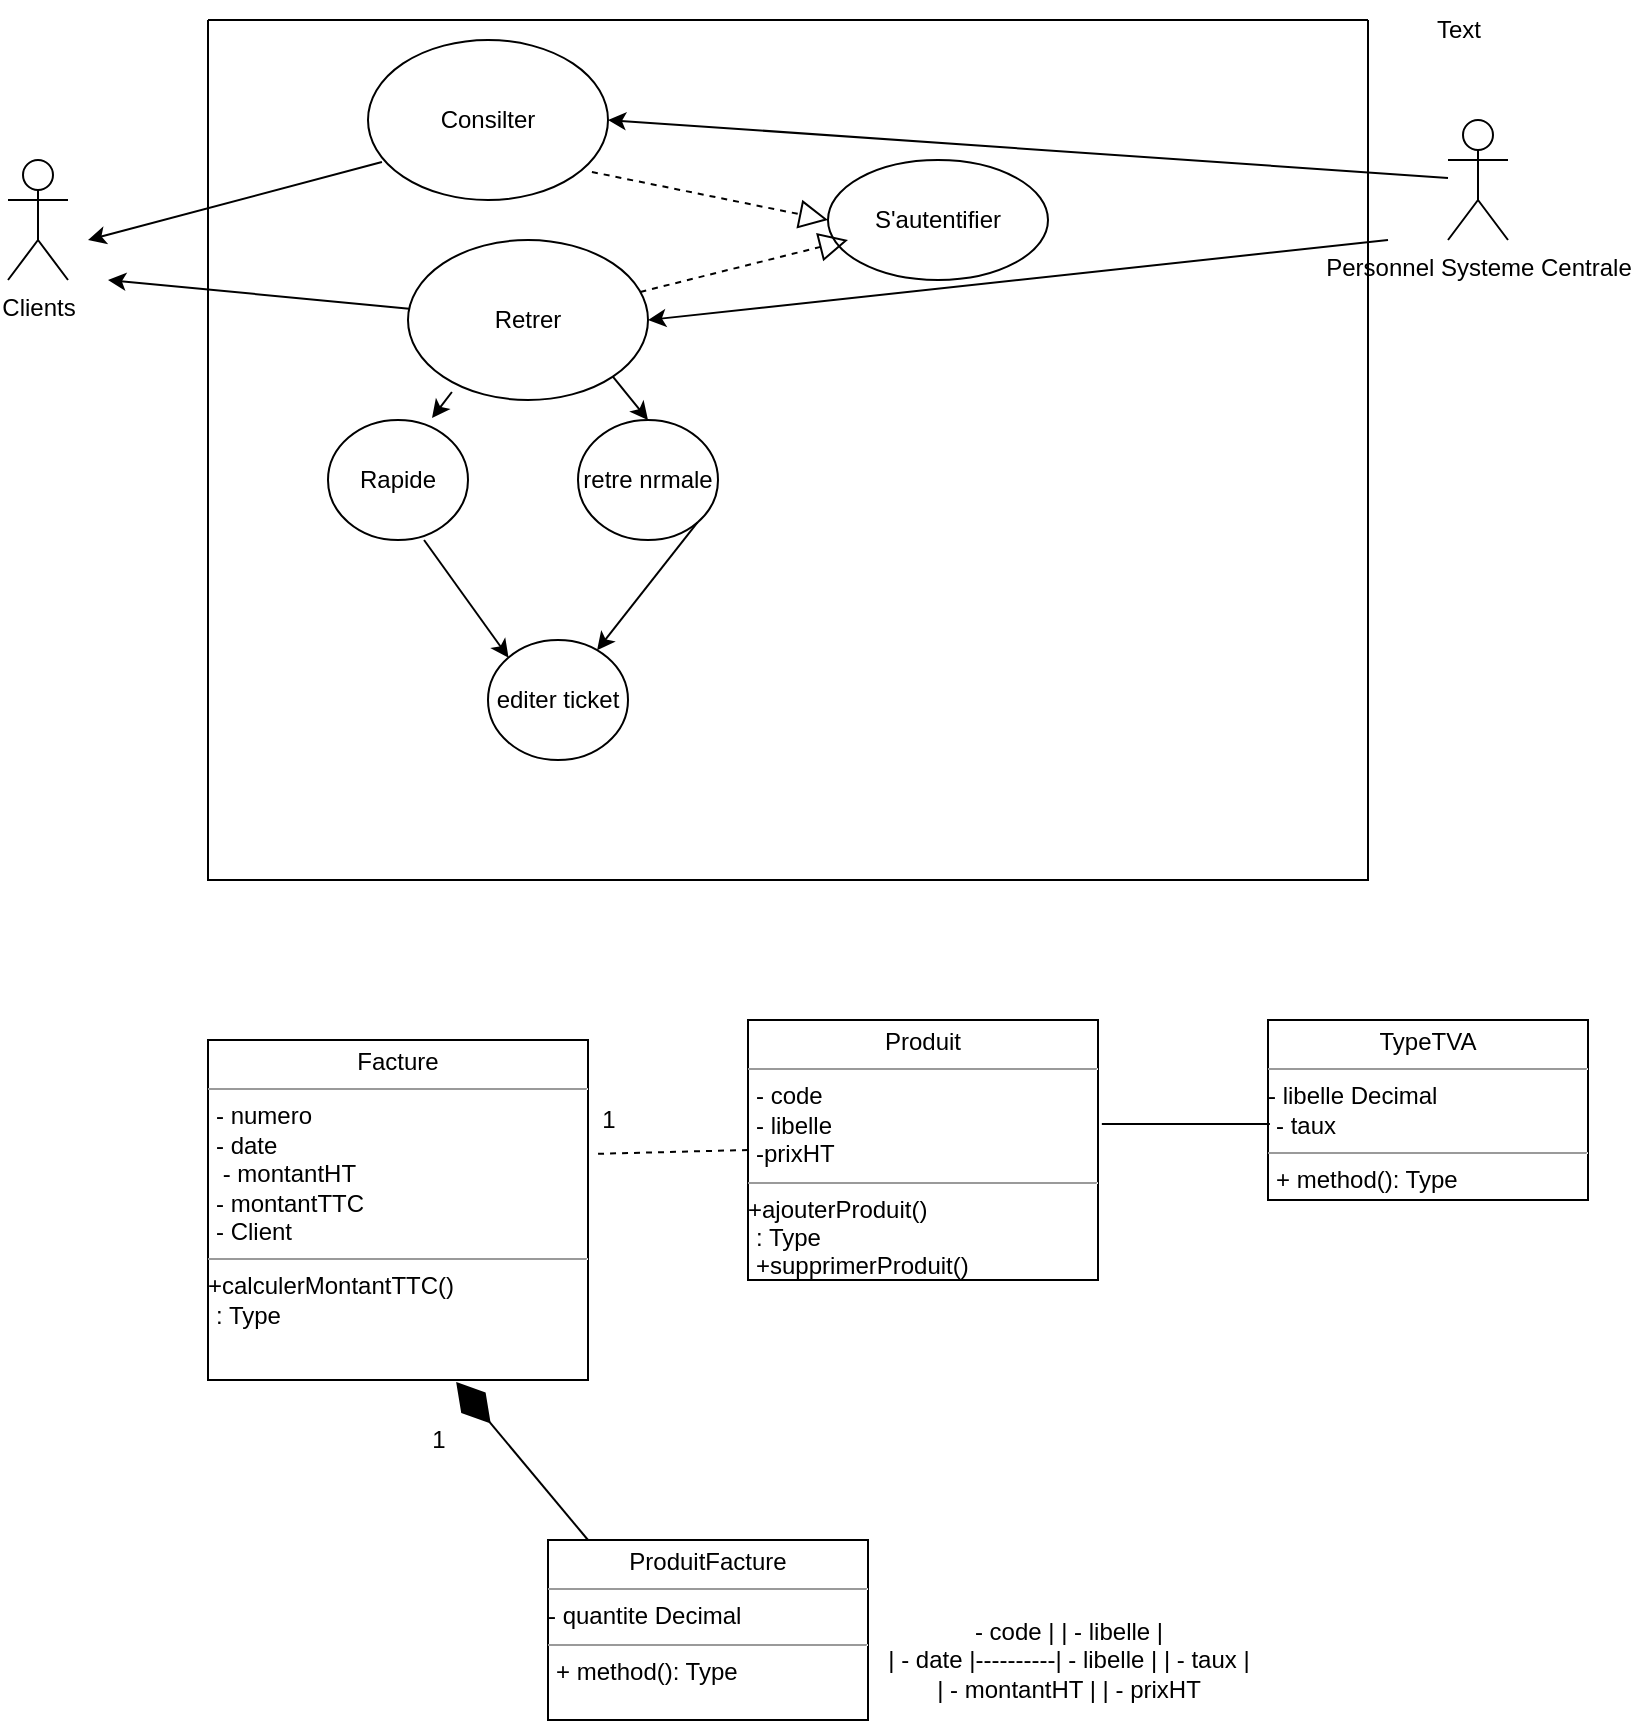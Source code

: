 <mxfile version="20.8.16" type="device"><diagram name="Page-1" id="AnuCJxC3-ccP0imyatyC"><mxGraphModel dx="1104" dy="516" grid="1" gridSize="10" guides="1" tooltips="1" connect="1" arrows="1" fold="1" page="1" pageScale="1" pageWidth="850" pageHeight="1100" math="0" shadow="0"><root><mxCell id="0"/><mxCell id="1" parent="0"/><mxCell id="Gj58K6SvS-UpiHaXy7xl-1" value="" style="swimlane;startSize=0;" vertex="1" parent="1"><mxGeometry x="170" y="50" width="580" height="430" as="geometry"/></mxCell><mxCell id="Gj58K6SvS-UpiHaXy7xl-3" value="Retrer" style="ellipse;whiteSpace=wrap;html=1;" vertex="1" parent="Gj58K6SvS-UpiHaXy7xl-1"><mxGeometry x="100" y="110" width="120" height="80" as="geometry"/></mxCell><mxCell id="Gj58K6SvS-UpiHaXy7xl-8" value="Rapide" style="ellipse;whiteSpace=wrap;html=1;" vertex="1" parent="Gj58K6SvS-UpiHaXy7xl-1"><mxGeometry x="60" y="200" width="70" height="60" as="geometry"/></mxCell><mxCell id="Gj58K6SvS-UpiHaXy7xl-15" value="retre nrmale" style="ellipse;whiteSpace=wrap;html=1;" vertex="1" parent="Gj58K6SvS-UpiHaXy7xl-1"><mxGeometry x="185" y="200" width="70" height="60" as="geometry"/></mxCell><mxCell id="Gj58K6SvS-UpiHaXy7xl-16" value="Consilter" style="ellipse;whiteSpace=wrap;html=1;" vertex="1" parent="Gj58K6SvS-UpiHaXy7xl-1"><mxGeometry x="80" y="10" width="120" height="80" as="geometry"/></mxCell><mxCell id="Gj58K6SvS-UpiHaXy7xl-17" value="S'autentifier" style="ellipse;whiteSpace=wrap;html=1;" vertex="1" parent="Gj58K6SvS-UpiHaXy7xl-1"><mxGeometry x="310" y="70" width="110" height="60" as="geometry"/></mxCell><mxCell id="Gj58K6SvS-UpiHaXy7xl-18" value="editer ticket" style="ellipse;whiteSpace=wrap;html=1;" vertex="1" parent="Gj58K6SvS-UpiHaXy7xl-1"><mxGeometry x="140" y="310" width="70" height="60" as="geometry"/></mxCell><mxCell id="Gj58K6SvS-UpiHaXy7xl-28" value="" style="endArrow=classic;html=1;rounded=0;exitX=1;exitY=1;exitDx=0;exitDy=0;entryX=0.5;entryY=0;entryDx=0;entryDy=0;" edge="1" parent="Gj58K6SvS-UpiHaXy7xl-1" source="Gj58K6SvS-UpiHaXy7xl-3" target="Gj58K6SvS-UpiHaXy7xl-15"><mxGeometry width="50" height="50" relative="1" as="geometry"><mxPoint x="360" y="240" as="sourcePoint"/><mxPoint x="410" y="190" as="targetPoint"/></mxGeometry></mxCell><mxCell id="Gj58K6SvS-UpiHaXy7xl-29" value="" style="endArrow=classic;html=1;rounded=0;exitX=0.183;exitY=0.95;exitDx=0;exitDy=0;exitPerimeter=0;entryX=0.743;entryY=-0.017;entryDx=0;entryDy=0;entryPerimeter=0;" edge="1" parent="Gj58K6SvS-UpiHaXy7xl-1" source="Gj58K6SvS-UpiHaXy7xl-3" target="Gj58K6SvS-UpiHaXy7xl-8"><mxGeometry width="50" height="50" relative="1" as="geometry"><mxPoint x="360" y="240" as="sourcePoint"/><mxPoint x="410" y="190" as="targetPoint"/></mxGeometry></mxCell><mxCell id="Gj58K6SvS-UpiHaXy7xl-30" value="" style="endArrow=classic;html=1;rounded=0;exitX=1;exitY=1;exitDx=0;exitDy=0;" edge="1" parent="Gj58K6SvS-UpiHaXy7xl-1" source="Gj58K6SvS-UpiHaXy7xl-15" target="Gj58K6SvS-UpiHaXy7xl-18"><mxGeometry width="50" height="50" relative="1" as="geometry"><mxPoint x="360" y="240" as="sourcePoint"/><mxPoint x="410" y="190" as="targetPoint"/></mxGeometry></mxCell><mxCell id="Gj58K6SvS-UpiHaXy7xl-31" value="" style="endArrow=classic;html=1;rounded=0;exitX=0.686;exitY=1;exitDx=0;exitDy=0;exitPerimeter=0;entryX=0;entryY=0;entryDx=0;entryDy=0;" edge="1" parent="Gj58K6SvS-UpiHaXy7xl-1" source="Gj58K6SvS-UpiHaXy7xl-8" target="Gj58K6SvS-UpiHaXy7xl-18"><mxGeometry width="50" height="50" relative="1" as="geometry"><mxPoint x="360" y="240" as="sourcePoint"/><mxPoint x="410" y="190" as="targetPoint"/></mxGeometry></mxCell><mxCell id="Gj58K6SvS-UpiHaXy7xl-32" value="" style="endArrow=block;dashed=1;endFill=0;endSize=12;html=1;rounded=0;exitX=0.933;exitY=0.825;exitDx=0;exitDy=0;exitPerimeter=0;entryX=0;entryY=0.5;entryDx=0;entryDy=0;" edge="1" parent="Gj58K6SvS-UpiHaXy7xl-1" source="Gj58K6SvS-UpiHaXy7xl-16" target="Gj58K6SvS-UpiHaXy7xl-17"><mxGeometry width="160" relative="1" as="geometry"><mxPoint x="310" y="220" as="sourcePoint"/><mxPoint x="470" y="220" as="targetPoint"/></mxGeometry></mxCell><mxCell id="Gj58K6SvS-UpiHaXy7xl-2" value="Clients" style="shape=umlActor;verticalLabelPosition=bottom;verticalAlign=top;html=1;outlineConnect=0;" vertex="1" parent="1"><mxGeometry x="70" y="120" width="30" height="60" as="geometry"/></mxCell><mxCell id="Gj58K6SvS-UpiHaXy7xl-19" value="Personnel Systeme Centrale" style="shape=umlActor;verticalLabelPosition=bottom;verticalAlign=top;html=1;outlineConnect=0;" vertex="1" parent="1"><mxGeometry x="790" y="100" width="30" height="60" as="geometry"/></mxCell><mxCell id="Gj58K6SvS-UpiHaXy7xl-22" value="Text" style="text;html=1;align=center;verticalAlign=middle;resizable=0;points=[];autosize=1;strokeColor=none;fillColor=none;" vertex="1" parent="1"><mxGeometry x="770" y="40" width="50" height="30" as="geometry"/></mxCell><mxCell id="Gj58K6SvS-UpiHaXy7xl-24" value="" style="endArrow=classic;html=1;rounded=0;exitX=0.058;exitY=0.763;exitDx=0;exitDy=0;exitPerimeter=0;" edge="1" parent="1" source="Gj58K6SvS-UpiHaXy7xl-16"><mxGeometry width="50" height="50" relative="1" as="geometry"><mxPoint x="530" y="290" as="sourcePoint"/><mxPoint x="110" y="160" as="targetPoint"/></mxGeometry></mxCell><mxCell id="Gj58K6SvS-UpiHaXy7xl-25" value="" style="endArrow=classic;html=1;rounded=0;" edge="1" parent="1" source="Gj58K6SvS-UpiHaXy7xl-3"><mxGeometry width="50" height="50" relative="1" as="geometry"><mxPoint x="530" y="290" as="sourcePoint"/><mxPoint x="120" y="180" as="targetPoint"/></mxGeometry></mxCell><mxCell id="Gj58K6SvS-UpiHaXy7xl-26" value="" style="endArrow=classic;html=1;rounded=0;entryX=1;entryY=0.5;entryDx=0;entryDy=0;" edge="1" parent="1" source="Gj58K6SvS-UpiHaXy7xl-19" target="Gj58K6SvS-UpiHaXy7xl-16"><mxGeometry width="50" height="50" relative="1" as="geometry"><mxPoint x="530" y="290" as="sourcePoint"/><mxPoint x="580" y="240" as="targetPoint"/></mxGeometry></mxCell><mxCell id="Gj58K6SvS-UpiHaXy7xl-27" value="" style="endArrow=classic;html=1;rounded=0;entryX=1;entryY=0.5;entryDx=0;entryDy=0;" edge="1" parent="1" target="Gj58K6SvS-UpiHaXy7xl-3"><mxGeometry width="50" height="50" relative="1" as="geometry"><mxPoint x="760" y="160" as="sourcePoint"/><mxPoint x="580" y="240" as="targetPoint"/></mxGeometry></mxCell><mxCell id="Gj58K6SvS-UpiHaXy7xl-33" value="" style="endArrow=block;dashed=1;endFill=0;endSize=12;html=1;rounded=0;entryX=0;entryY=0.5;entryDx=0;entryDy=0;" edge="1" parent="1" source="Gj58K6SvS-UpiHaXy7xl-3"><mxGeometry width="160" relative="1" as="geometry"><mxPoint x="371.96" y="136" as="sourcePoint"/><mxPoint x="490" y="160" as="targetPoint"/></mxGeometry></mxCell><mxCell id="Gj58K6SvS-UpiHaXy7xl-34" value="&lt;p style=&quot;margin:0px;margin-top:4px;text-align:center;&quot;&gt;Facture&lt;br&gt;&lt;/p&gt;&lt;hr size=&quot;1&quot;&gt;&lt;p style=&quot;margin:0px;margin-left:4px;&quot;&gt;- numero &lt;br&gt;&lt;/p&gt;&lt;p style=&quot;margin:0px;margin-left:4px;&quot;&gt;- date&lt;br&gt;&lt;/p&gt;&lt;p style=&quot;margin:0px;margin-left:4px;&quot;&gt;&amp;nbsp;- montantHT&lt;br&gt;&lt;/p&gt;&lt;p style=&quot;margin:0px;margin-left:4px;&quot;&gt;- montantTTC&lt;br&gt;&lt;/p&gt;&lt;p style=&quot;margin:0px;margin-left:4px;&quot;&gt; - Client&lt;/p&gt;&lt;hr size=&quot;1&quot;&gt;+calculerMontantTTC() &lt;p style=&quot;margin:0px;margin-left:4px;&quot;&gt;: Type&lt;/p&gt;" style="verticalAlign=top;align=left;overflow=fill;fontSize=12;fontFamily=Helvetica;html=1;" vertex="1" parent="1"><mxGeometry x="170" y="560" width="190" height="170" as="geometry"/></mxCell><mxCell id="Gj58K6SvS-UpiHaXy7xl-35" value="&lt;p style=&quot;margin:0px;margin-top:4px;text-align:center;&quot;&gt; Produit &lt;br&gt;&lt;/p&gt;&lt;hr size=&quot;1&quot;&gt;&lt;p style=&quot;margin:0px;margin-left:4px;&quot;&gt;- code&amp;nbsp;&lt;br&gt;&lt;/p&gt;&lt;p style=&quot;margin:0px;margin-left:4px;&quot;&gt;- libelle&lt;br&gt;&lt;/p&gt;&lt;p style=&quot;margin:0px;margin-left:4px;&quot;&gt;-prixHT&lt;br&gt;&lt;/p&gt;&lt;hr size=&quot;1&quot;&gt;+ajouterProduit()&lt;p style=&quot;margin:0px;margin-left:4px;&quot;&gt;: Type&lt;/p&gt;&lt;p style=&quot;margin:0px;margin-left:4px;&quot;&gt;+supprimerProduit()&lt;br&gt;&lt;/p&gt;" style="verticalAlign=top;align=left;overflow=fill;fontSize=12;fontFamily=Helvetica;html=1;" vertex="1" parent="1"><mxGeometry x="440" y="550" width="175" height="130" as="geometry"/></mxCell><mxCell id="Gj58K6SvS-UpiHaXy7xl-36" value="&lt;p style=&quot;margin:0px;margin-top:4px;text-align:center;&quot;&gt;ProduitFacture&lt;br&gt;&lt;/p&gt;&lt;hr size=&quot;1&quot;&gt;- quantite&amp;nbsp;Decimal&lt;hr size=&quot;1&quot;&gt;&lt;p style=&quot;margin:0px;margin-left:4px;&quot;&gt;+ method(): Type&lt;/p&gt;" style="verticalAlign=top;align=left;overflow=fill;fontSize=12;fontFamily=Helvetica;html=1;" vertex="1" parent="1"><mxGeometry x="340" y="810" width="160" height="90" as="geometry"/></mxCell><mxCell id="Gj58K6SvS-UpiHaXy7xl-37" value="&lt;p style=&quot;margin:0px;margin-top:4px;text-align:center;&quot;&gt;TypeTVA&lt;br&gt;&lt;/p&gt;&lt;hr size=&quot;1&quot;&gt; - libelle&amp;nbsp;Decimal&lt;p style=&quot;margin:0px;margin-left:4px;&quot;&gt;- taux&amp;nbsp;&lt;br&gt;&lt;/p&gt;&lt;hr size=&quot;1&quot;&gt;&lt;p style=&quot;margin:0px;margin-left:4px;&quot;&gt;+ method(): Type&lt;/p&gt;" style="verticalAlign=top;align=left;overflow=fill;fontSize=12;fontFamily=Helvetica;html=1;" vertex="1" parent="1"><mxGeometry x="700" y="550" width="160" height="90" as="geometry"/></mxCell><mxCell id="Gj58K6SvS-UpiHaXy7xl-38" value=" - code            |         | - libelle    |&lt;br/&gt;| - date          |----------| - libelle         |         | - taux       |&lt;br/&gt;| - montantHT     |          | - prixHT  " style="text;html=1;align=center;verticalAlign=middle;resizable=0;points=[];autosize=1;strokeColor=none;fillColor=none;" vertex="1" parent="1"><mxGeometry x="500" y="840" width="200" height="60" as="geometry"/></mxCell><mxCell id="Gj58K6SvS-UpiHaXy7xl-40" value="1" style="text;html=1;align=center;verticalAlign=middle;resizable=0;points=[];autosize=1;strokeColor=none;fillColor=none;" vertex="1" parent="1"><mxGeometry x="270" y="745" width="30" height="30" as="geometry"/></mxCell><mxCell id="Gj58K6SvS-UpiHaXy7xl-41" value="" style="endArrow=none;dashed=1;html=1;rounded=0;exitX=0;exitY=0.5;exitDx=0;exitDy=0;entryX=1.016;entryY=0.335;entryDx=0;entryDy=0;entryPerimeter=0;" edge="1" parent="1" source="Gj58K6SvS-UpiHaXy7xl-35" target="Gj58K6SvS-UpiHaXy7xl-34"><mxGeometry width="50" height="50" relative="1" as="geometry"><mxPoint x="346.96" y="849.97" as="sourcePoint"/><mxPoint x="240" y="750" as="targetPoint"/><Array as="points"/></mxGeometry></mxCell><mxCell id="Gj58K6SvS-UpiHaXy7xl-42" value="1" style="text;html=1;align=center;verticalAlign=middle;resizable=0;points=[];autosize=1;strokeColor=none;fillColor=none;" vertex="1" parent="1"><mxGeometry x="355" y="585" width="30" height="30" as="geometry"/></mxCell><mxCell id="Gj58K6SvS-UpiHaXy7xl-43" value="" style="endArrow=none;html=1;rounded=0;entryX=0.006;entryY=0.578;entryDx=0;entryDy=0;entryPerimeter=0;exitX=1.011;exitY=0.4;exitDx=0;exitDy=0;exitPerimeter=0;" edge="1" parent="1" source="Gj58K6SvS-UpiHaXy7xl-35" target="Gj58K6SvS-UpiHaXy7xl-37"><mxGeometry width="50" height="50" relative="1" as="geometry"><mxPoint x="530" y="770" as="sourcePoint"/><mxPoint x="580" y="720" as="targetPoint"/></mxGeometry></mxCell><mxCell id="Gj58K6SvS-UpiHaXy7xl-44" value="" style="endArrow=diamondThin;endFill=1;endSize=24;html=1;rounded=0;exitX=0.125;exitY=0;exitDx=0;exitDy=0;exitPerimeter=0;entryX=0.653;entryY=1.006;entryDx=0;entryDy=0;entryPerimeter=0;" edge="1" parent="1" source="Gj58K6SvS-UpiHaXy7xl-36" target="Gj58K6SvS-UpiHaXy7xl-34"><mxGeometry width="160" relative="1" as="geometry"><mxPoint x="480" y="750" as="sourcePoint"/><mxPoint x="280" y="740" as="targetPoint"/></mxGeometry></mxCell></root></mxGraphModel></diagram></mxfile>